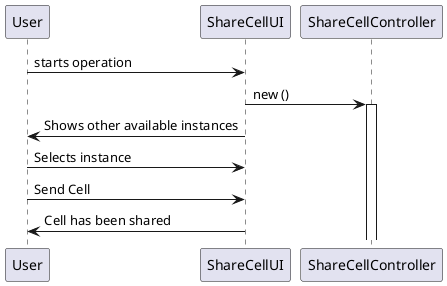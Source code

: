 @startuml doc-files/ipc01_01_design.png

User->ShareCellUI: starts operation
ShareCellUI->ShareCellController: new ()
activate ShareCellController

ShareCellUI->User: Shows other available instances

User->ShareCellUI: Selects instance

User->ShareCellUI: Send Cell

ShareCellUI->User: Cell has been shared

@enduml
